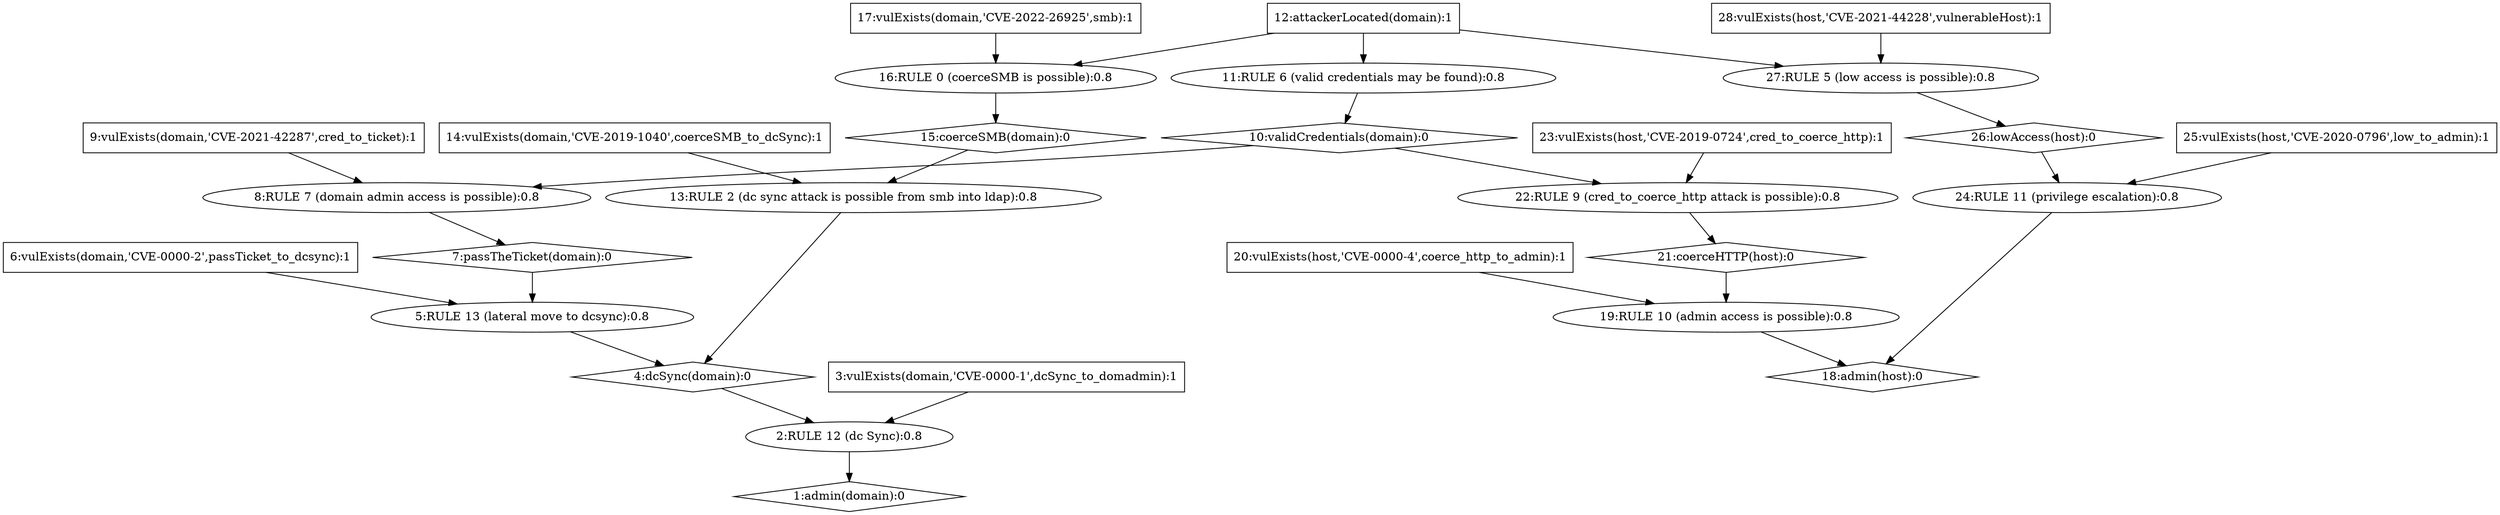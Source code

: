 digraph G {
	1 [label="1:admin(domain):0",shape=diamond];
	2 [label="2:RULE 12 (dc Sync):0.8",shape=ellipse];
	3 [label="3:vulExists(domain,'CVE-0000-1',dcSync_to_domadmin):1",shape=box];
	4 [label="4:dcSync(domain):0",shape=diamond];
	5 [label="5:RULE 13 (lateral move to dcsync):0.8",shape=ellipse];
	6 [label="6:vulExists(domain,'CVE-0000-2',passTicket_to_dcsync):1",shape=box];
	7 [label="7:passTheTicket(domain):0",shape=diamond];
	8 [label="8:RULE 7 (domain admin access is possible):0.8",shape=ellipse];
	9 [label="9:vulExists(domain,'CVE-2021-42287',cred_to_ticket):1",shape=box];
	10 [label="10:validCredentials(domain):0",shape=diamond];
	11 [label="11:RULE 6 (valid credentials may be found):0.8",shape=ellipse];
	12 [label="12:attackerLocated(domain):1",shape=box];
	13 [label="13:RULE 2 (dc sync attack is possible from smb into ldap):0.8",shape=ellipse];
	14 [label="14:vulExists(domain,'CVE-2019-1040',coerceSMB_to_dcSync):1",shape=box];
	15 [label="15:coerceSMB(domain):0",shape=diamond];
	16 [label="16:RULE 0 (coerceSMB is possible):0.8",shape=ellipse];
	17 [label="17:vulExists(domain,'CVE-2022-26925',smb):1",shape=box];
	18 [label="18:admin(host):0",shape=diamond];
	19 [label="19:RULE 10 (admin access is possible):0.8",shape=ellipse];
	20 [label="20:vulExists(host,'CVE-0000-4',coerce_http_to_admin):1",shape=box];
	21 [label="21:coerceHTTP(host):0",shape=diamond];
	22 [label="22:RULE 9 (cred_to_coerce_http attack is possible):0.8",shape=ellipse];
	23 [label="23:vulExists(host,'CVE-2019-0724',cred_to_coerce_http):1",shape=box];
	24 [label="24:RULE 11 (privilege escalation):0.8",shape=ellipse];
	25 [label="25:vulExists(host,'CVE-2020-0796',low_to_admin):1",shape=box];
	26 [label="26:lowAccess(host):0",shape=diamond];
	27 [label="27:RULE 5 (low access is possible):0.8",shape=ellipse];
	28 [label="28:vulExists(host,'CVE-2021-44228',vulnerableHost):1",shape=box];
	3 -> 	2;
	6 -> 	5;
	9 -> 	8;
	12 -> 	11;
	11 -> 	10;
	10 -> 	8;
	8 -> 	7;
	7 -> 	5;
	5 -> 	4;
	14 -> 	13;
	17 -> 	16;
	12 -> 	16;
	16 -> 	15;
	15 -> 	13;
	13 -> 	4;
	4 -> 	2;
	2 -> 	1;
	20 -> 	19;
	23 -> 	22;
	10 -> 	22;
	22 -> 	21;
	21 -> 	19;
	19 -> 	18;
	25 -> 	24;
	28 -> 	27;
	12 -> 	27;
	27 -> 	26;
	26 -> 	24;
	24 -> 	18;
}
